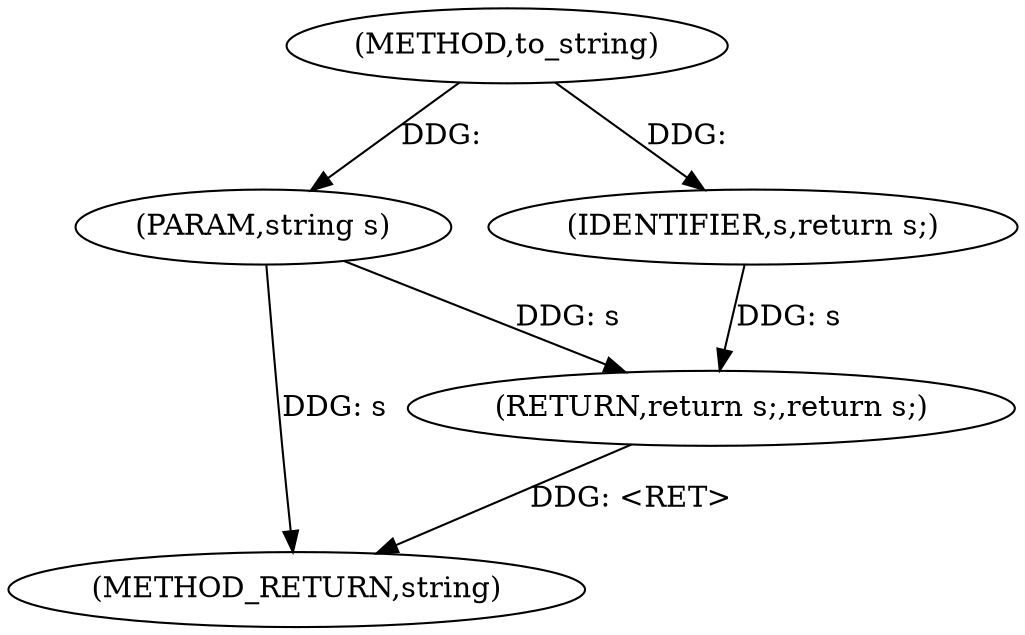 digraph "to_string" {  
"1000134" [label = "(METHOD,to_string)" ]
"1000139" [label = "(METHOD_RETURN,string)" ]
"1000135" [label = "(PARAM,string s)" ]
"1000137" [label = "(RETURN,return s;,return s;)" ]
"1000138" [label = "(IDENTIFIER,s,return s;)" ]
  "1000137" -> "1000139"  [ label = "DDG: <RET>"] 
  "1000135" -> "1000139"  [ label = "DDG: s"] 
  "1000134" -> "1000135"  [ label = "DDG: "] 
  "1000138" -> "1000137"  [ label = "DDG: s"] 
  "1000135" -> "1000137"  [ label = "DDG: s"] 
  "1000134" -> "1000138"  [ label = "DDG: "] 
}
